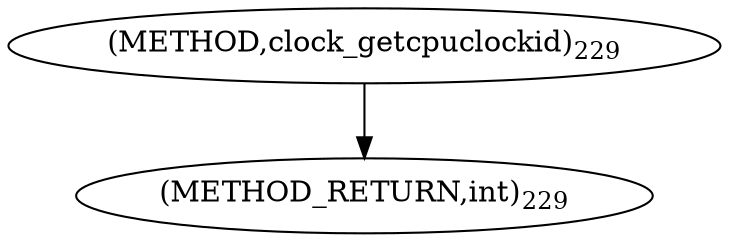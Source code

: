 digraph "clock_getcpuclockid" {  
"7991" [label = <(METHOD,clock_getcpuclockid)<SUB>229</SUB>> ]
"7994" [label = <(METHOD_RETURN,int)<SUB>229</SUB>> ]
  "7991" -> "7994" 
}
